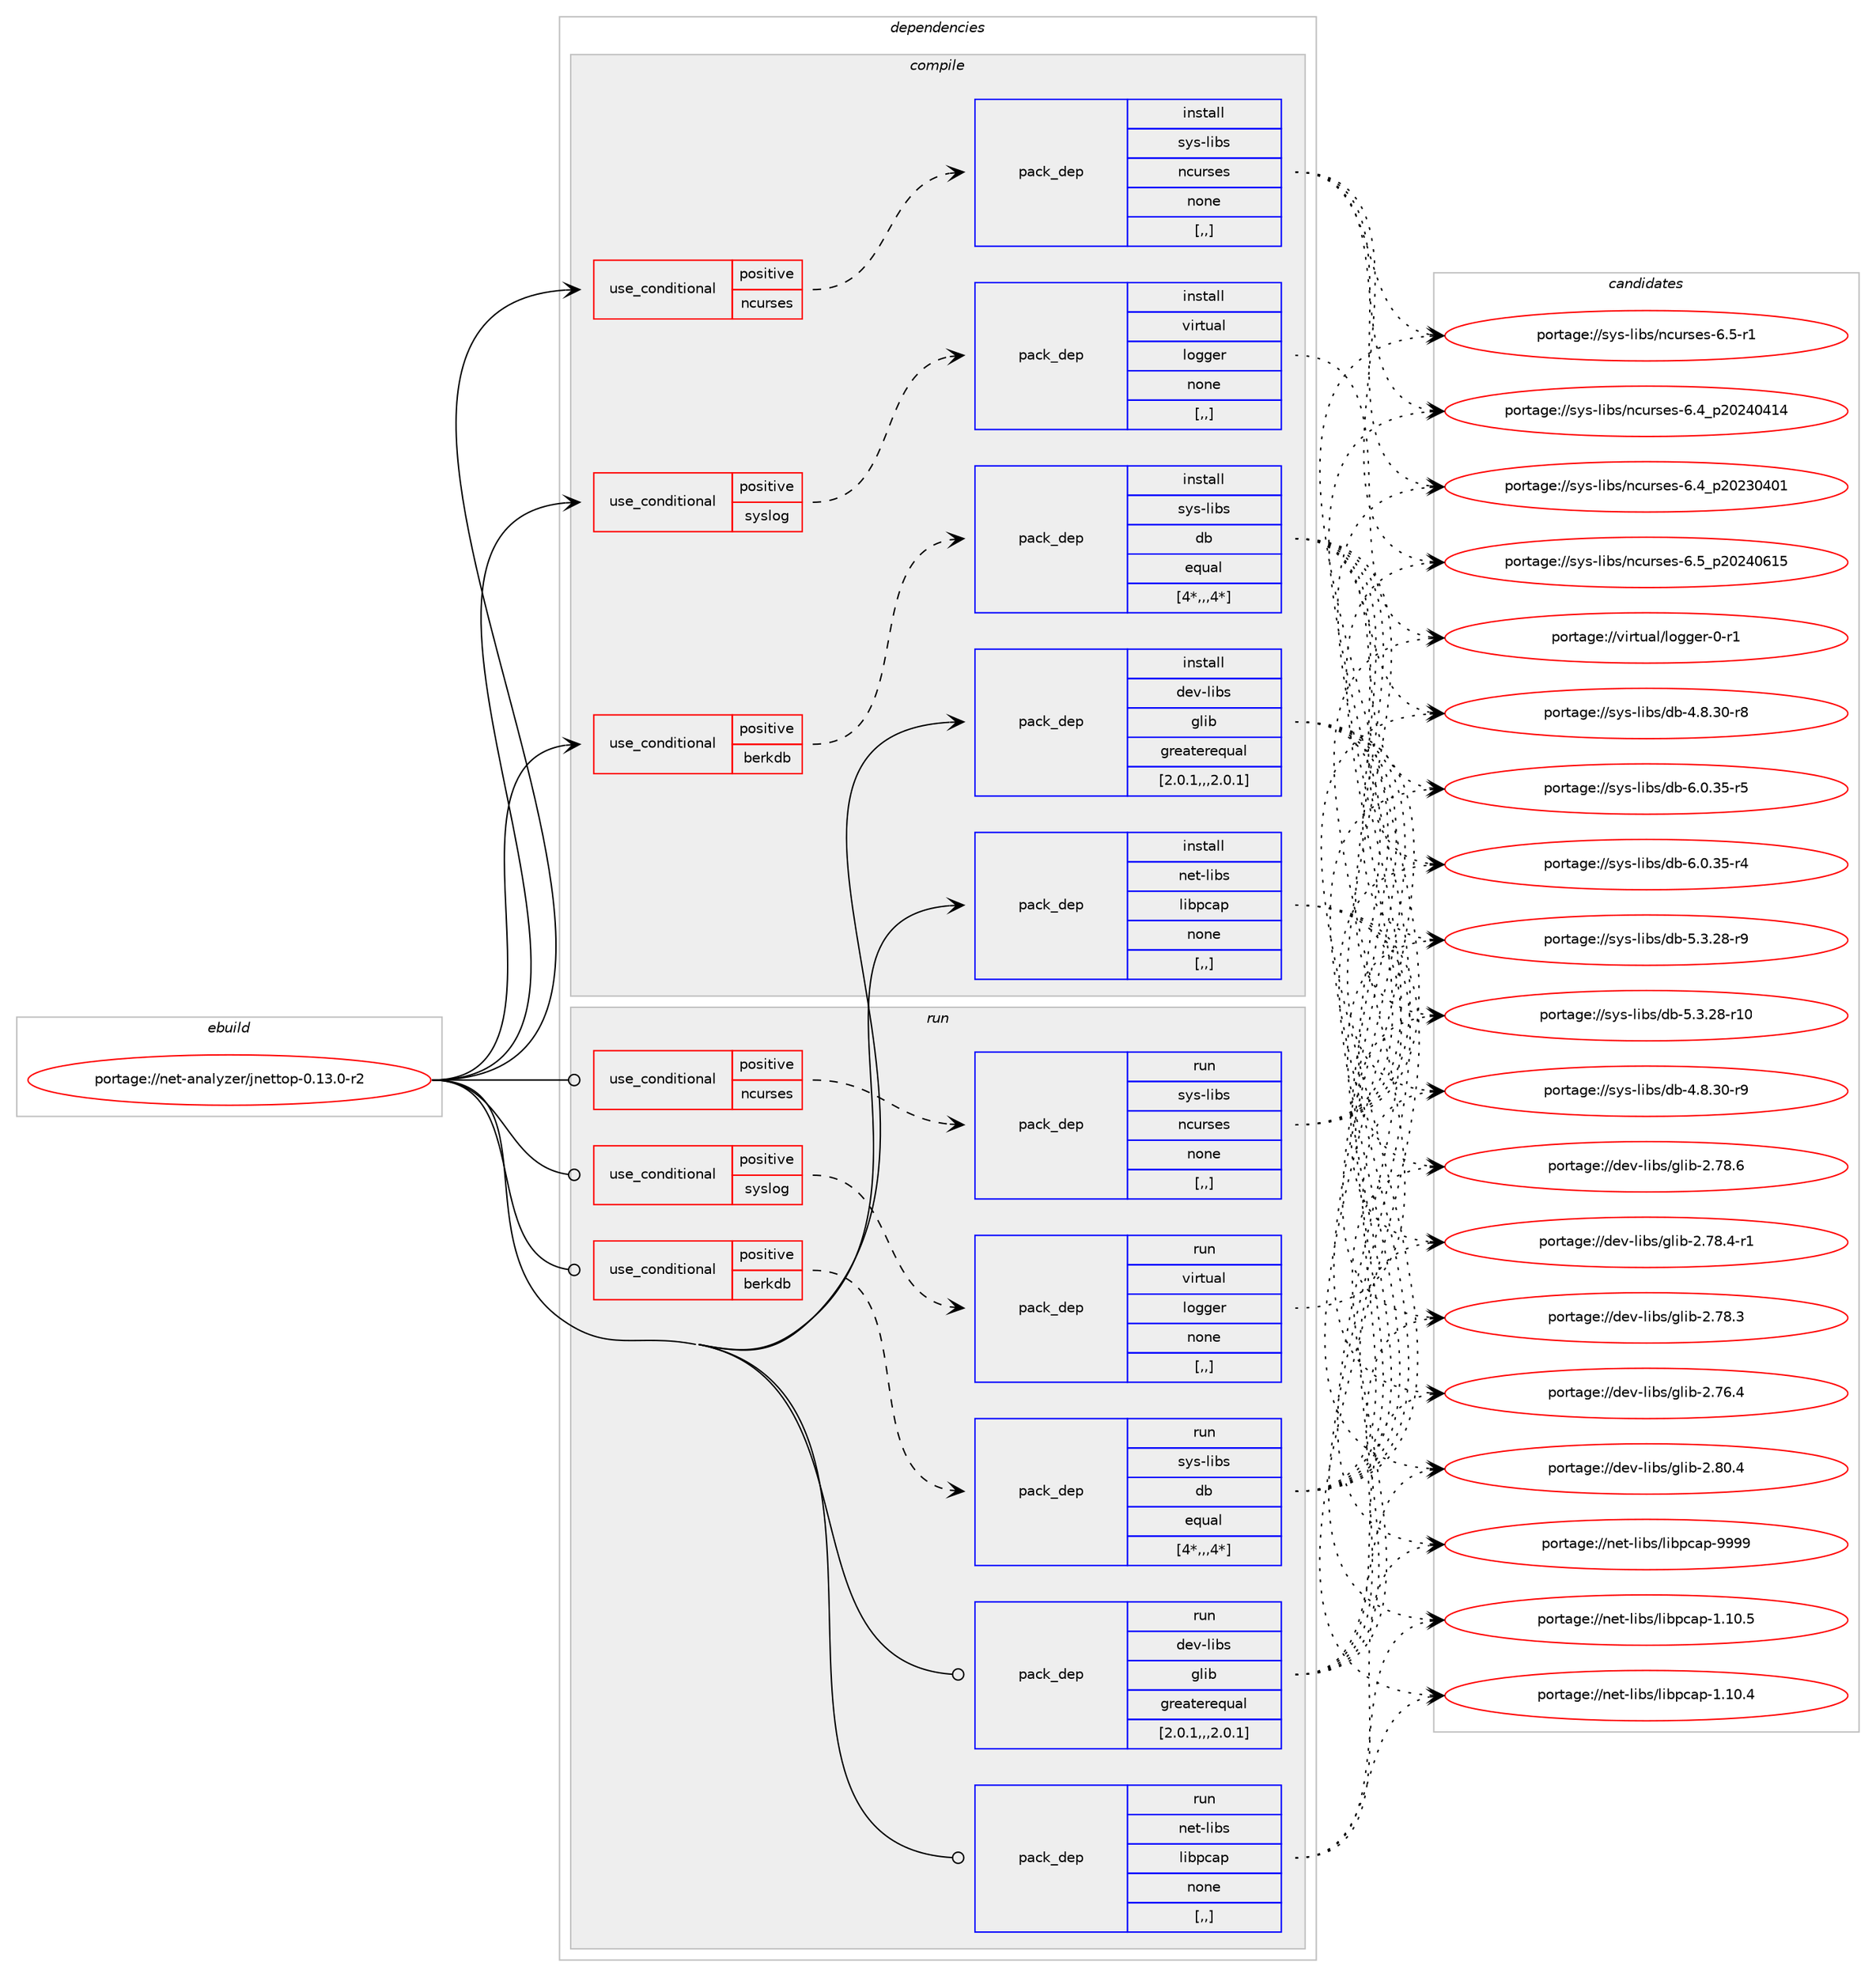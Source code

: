 digraph prolog {

# *************
# Graph options
# *************

newrank=true;
concentrate=true;
compound=true;
graph [rankdir=LR,fontname=Helvetica,fontsize=10,ranksep=1.5];#, ranksep=2.5, nodesep=0.2];
edge  [arrowhead=vee];
node  [fontname=Helvetica,fontsize=10];

# **********
# The ebuild
# **********

subgraph cluster_leftcol {
color=gray;
label=<<i>ebuild</i>>;
id [label="portage://net-analyzer/jnettop-0.13.0-r2", color=red, width=4, href="../net-analyzer/jnettop-0.13.0-r2.svg"];
}

# ****************
# The dependencies
# ****************

subgraph cluster_midcol {
color=gray;
label=<<i>dependencies</i>>;
subgraph cluster_compile {
fillcolor="#eeeeee";
style=filled;
label=<<i>compile</i>>;
subgraph cond221198 {
dependency849444 [label=<<TABLE BORDER="0" CELLBORDER="1" CELLSPACING="0" CELLPADDING="4"><TR><TD ROWSPAN="3" CELLPADDING="10">use_conditional</TD></TR><TR><TD>positive</TD></TR><TR><TD>berkdb</TD></TR></TABLE>>, shape=none, color=red];
subgraph pack621934 {
dependency849445 [label=<<TABLE BORDER="0" CELLBORDER="1" CELLSPACING="0" CELLPADDING="4" WIDTH="220"><TR><TD ROWSPAN="6" CELLPADDING="30">pack_dep</TD></TR><TR><TD WIDTH="110">install</TD></TR><TR><TD>sys-libs</TD></TR><TR><TD>db</TD></TR><TR><TD>equal</TD></TR><TR><TD>[4*,,,4*]</TD></TR></TABLE>>, shape=none, color=blue];
}
dependency849444:e -> dependency849445:w [weight=20,style="dashed",arrowhead="vee"];
}
id:e -> dependency849444:w [weight=20,style="solid",arrowhead="vee"];
subgraph cond221199 {
dependency849446 [label=<<TABLE BORDER="0" CELLBORDER="1" CELLSPACING="0" CELLPADDING="4"><TR><TD ROWSPAN="3" CELLPADDING="10">use_conditional</TD></TR><TR><TD>positive</TD></TR><TR><TD>ncurses</TD></TR></TABLE>>, shape=none, color=red];
subgraph pack621935 {
dependency849447 [label=<<TABLE BORDER="0" CELLBORDER="1" CELLSPACING="0" CELLPADDING="4" WIDTH="220"><TR><TD ROWSPAN="6" CELLPADDING="30">pack_dep</TD></TR><TR><TD WIDTH="110">install</TD></TR><TR><TD>sys-libs</TD></TR><TR><TD>ncurses</TD></TR><TR><TD>none</TD></TR><TR><TD>[,,]</TD></TR></TABLE>>, shape=none, color=blue];
}
dependency849446:e -> dependency849447:w [weight=20,style="dashed",arrowhead="vee"];
}
id:e -> dependency849446:w [weight=20,style="solid",arrowhead="vee"];
subgraph cond221200 {
dependency849448 [label=<<TABLE BORDER="0" CELLBORDER="1" CELLSPACING="0" CELLPADDING="4"><TR><TD ROWSPAN="3" CELLPADDING="10">use_conditional</TD></TR><TR><TD>positive</TD></TR><TR><TD>syslog</TD></TR></TABLE>>, shape=none, color=red];
subgraph pack621936 {
dependency849449 [label=<<TABLE BORDER="0" CELLBORDER="1" CELLSPACING="0" CELLPADDING="4" WIDTH="220"><TR><TD ROWSPAN="6" CELLPADDING="30">pack_dep</TD></TR><TR><TD WIDTH="110">install</TD></TR><TR><TD>virtual</TD></TR><TR><TD>logger</TD></TR><TR><TD>none</TD></TR><TR><TD>[,,]</TD></TR></TABLE>>, shape=none, color=blue];
}
dependency849448:e -> dependency849449:w [weight=20,style="dashed",arrowhead="vee"];
}
id:e -> dependency849448:w [weight=20,style="solid",arrowhead="vee"];
subgraph pack621937 {
dependency849450 [label=<<TABLE BORDER="0" CELLBORDER="1" CELLSPACING="0" CELLPADDING="4" WIDTH="220"><TR><TD ROWSPAN="6" CELLPADDING="30">pack_dep</TD></TR><TR><TD WIDTH="110">install</TD></TR><TR><TD>dev-libs</TD></TR><TR><TD>glib</TD></TR><TR><TD>greaterequal</TD></TR><TR><TD>[2.0.1,,,2.0.1]</TD></TR></TABLE>>, shape=none, color=blue];
}
id:e -> dependency849450:w [weight=20,style="solid",arrowhead="vee"];
subgraph pack621938 {
dependency849451 [label=<<TABLE BORDER="0" CELLBORDER="1" CELLSPACING="0" CELLPADDING="4" WIDTH="220"><TR><TD ROWSPAN="6" CELLPADDING="30">pack_dep</TD></TR><TR><TD WIDTH="110">install</TD></TR><TR><TD>net-libs</TD></TR><TR><TD>libpcap</TD></TR><TR><TD>none</TD></TR><TR><TD>[,,]</TD></TR></TABLE>>, shape=none, color=blue];
}
id:e -> dependency849451:w [weight=20,style="solid",arrowhead="vee"];
}
subgraph cluster_compileandrun {
fillcolor="#eeeeee";
style=filled;
label=<<i>compile and run</i>>;
}
subgraph cluster_run {
fillcolor="#eeeeee";
style=filled;
label=<<i>run</i>>;
subgraph cond221201 {
dependency849452 [label=<<TABLE BORDER="0" CELLBORDER="1" CELLSPACING="0" CELLPADDING="4"><TR><TD ROWSPAN="3" CELLPADDING="10">use_conditional</TD></TR><TR><TD>positive</TD></TR><TR><TD>berkdb</TD></TR></TABLE>>, shape=none, color=red];
subgraph pack621939 {
dependency849453 [label=<<TABLE BORDER="0" CELLBORDER="1" CELLSPACING="0" CELLPADDING="4" WIDTH="220"><TR><TD ROWSPAN="6" CELLPADDING="30">pack_dep</TD></TR><TR><TD WIDTH="110">run</TD></TR><TR><TD>sys-libs</TD></TR><TR><TD>db</TD></TR><TR><TD>equal</TD></TR><TR><TD>[4*,,,4*]</TD></TR></TABLE>>, shape=none, color=blue];
}
dependency849452:e -> dependency849453:w [weight=20,style="dashed",arrowhead="vee"];
}
id:e -> dependency849452:w [weight=20,style="solid",arrowhead="odot"];
subgraph cond221202 {
dependency849454 [label=<<TABLE BORDER="0" CELLBORDER="1" CELLSPACING="0" CELLPADDING="4"><TR><TD ROWSPAN="3" CELLPADDING="10">use_conditional</TD></TR><TR><TD>positive</TD></TR><TR><TD>ncurses</TD></TR></TABLE>>, shape=none, color=red];
subgraph pack621940 {
dependency849455 [label=<<TABLE BORDER="0" CELLBORDER="1" CELLSPACING="0" CELLPADDING="4" WIDTH="220"><TR><TD ROWSPAN="6" CELLPADDING="30">pack_dep</TD></TR><TR><TD WIDTH="110">run</TD></TR><TR><TD>sys-libs</TD></TR><TR><TD>ncurses</TD></TR><TR><TD>none</TD></TR><TR><TD>[,,]</TD></TR></TABLE>>, shape=none, color=blue];
}
dependency849454:e -> dependency849455:w [weight=20,style="dashed",arrowhead="vee"];
}
id:e -> dependency849454:w [weight=20,style="solid",arrowhead="odot"];
subgraph cond221203 {
dependency849456 [label=<<TABLE BORDER="0" CELLBORDER="1" CELLSPACING="0" CELLPADDING="4"><TR><TD ROWSPAN="3" CELLPADDING="10">use_conditional</TD></TR><TR><TD>positive</TD></TR><TR><TD>syslog</TD></TR></TABLE>>, shape=none, color=red];
subgraph pack621941 {
dependency849457 [label=<<TABLE BORDER="0" CELLBORDER="1" CELLSPACING="0" CELLPADDING="4" WIDTH="220"><TR><TD ROWSPAN="6" CELLPADDING="30">pack_dep</TD></TR><TR><TD WIDTH="110">run</TD></TR><TR><TD>virtual</TD></TR><TR><TD>logger</TD></TR><TR><TD>none</TD></TR><TR><TD>[,,]</TD></TR></TABLE>>, shape=none, color=blue];
}
dependency849456:e -> dependency849457:w [weight=20,style="dashed",arrowhead="vee"];
}
id:e -> dependency849456:w [weight=20,style="solid",arrowhead="odot"];
subgraph pack621942 {
dependency849458 [label=<<TABLE BORDER="0" CELLBORDER="1" CELLSPACING="0" CELLPADDING="4" WIDTH="220"><TR><TD ROWSPAN="6" CELLPADDING="30">pack_dep</TD></TR><TR><TD WIDTH="110">run</TD></TR><TR><TD>dev-libs</TD></TR><TR><TD>glib</TD></TR><TR><TD>greaterequal</TD></TR><TR><TD>[2.0.1,,,2.0.1]</TD></TR></TABLE>>, shape=none, color=blue];
}
id:e -> dependency849458:w [weight=20,style="solid",arrowhead="odot"];
subgraph pack621943 {
dependency849459 [label=<<TABLE BORDER="0" CELLBORDER="1" CELLSPACING="0" CELLPADDING="4" WIDTH="220"><TR><TD ROWSPAN="6" CELLPADDING="30">pack_dep</TD></TR><TR><TD WIDTH="110">run</TD></TR><TR><TD>net-libs</TD></TR><TR><TD>libpcap</TD></TR><TR><TD>none</TD></TR><TR><TD>[,,]</TD></TR></TABLE>>, shape=none, color=blue];
}
id:e -> dependency849459:w [weight=20,style="solid",arrowhead="odot"];
}
}

# **************
# The candidates
# **************

subgraph cluster_choices {
rank=same;
color=gray;
label=<<i>candidates</i>>;

subgraph choice621934 {
color=black;
nodesep=1;
choice11512111545108105981154710098455446484651534511453 [label="portage://sys-libs/db-6.0.35-r5", color=red, width=4,href="../sys-libs/db-6.0.35-r5.svg"];
choice11512111545108105981154710098455446484651534511452 [label="portage://sys-libs/db-6.0.35-r4", color=red, width=4,href="../sys-libs/db-6.0.35-r4.svg"];
choice11512111545108105981154710098455346514650564511457 [label="portage://sys-libs/db-5.3.28-r9", color=red, width=4,href="../sys-libs/db-5.3.28-r9.svg"];
choice1151211154510810598115471009845534651465056451144948 [label="portage://sys-libs/db-5.3.28-r10", color=red, width=4,href="../sys-libs/db-5.3.28-r10.svg"];
choice11512111545108105981154710098455246564651484511457 [label="portage://sys-libs/db-4.8.30-r9", color=red, width=4,href="../sys-libs/db-4.8.30-r9.svg"];
choice11512111545108105981154710098455246564651484511456 [label="portage://sys-libs/db-4.8.30-r8", color=red, width=4,href="../sys-libs/db-4.8.30-r8.svg"];
dependency849445:e -> choice11512111545108105981154710098455446484651534511453:w [style=dotted,weight="100"];
dependency849445:e -> choice11512111545108105981154710098455446484651534511452:w [style=dotted,weight="100"];
dependency849445:e -> choice11512111545108105981154710098455346514650564511457:w [style=dotted,weight="100"];
dependency849445:e -> choice1151211154510810598115471009845534651465056451144948:w [style=dotted,weight="100"];
dependency849445:e -> choice11512111545108105981154710098455246564651484511457:w [style=dotted,weight="100"];
dependency849445:e -> choice11512111545108105981154710098455246564651484511456:w [style=dotted,weight="100"];
}
subgraph choice621935 {
color=black;
nodesep=1;
choice1151211154510810598115471109911711411510111545544653951125048505248544953 [label="portage://sys-libs/ncurses-6.5_p20240615", color=red, width=4,href="../sys-libs/ncurses-6.5_p20240615.svg"];
choice11512111545108105981154711099117114115101115455446534511449 [label="portage://sys-libs/ncurses-6.5-r1", color=red, width=4,href="../sys-libs/ncurses-6.5-r1.svg"];
choice1151211154510810598115471109911711411510111545544652951125048505248524952 [label="portage://sys-libs/ncurses-6.4_p20240414", color=red, width=4,href="../sys-libs/ncurses-6.4_p20240414.svg"];
choice1151211154510810598115471109911711411510111545544652951125048505148524849 [label="portage://sys-libs/ncurses-6.4_p20230401", color=red, width=4,href="../sys-libs/ncurses-6.4_p20230401.svg"];
dependency849447:e -> choice1151211154510810598115471109911711411510111545544653951125048505248544953:w [style=dotted,weight="100"];
dependency849447:e -> choice11512111545108105981154711099117114115101115455446534511449:w [style=dotted,weight="100"];
dependency849447:e -> choice1151211154510810598115471109911711411510111545544652951125048505248524952:w [style=dotted,weight="100"];
dependency849447:e -> choice1151211154510810598115471109911711411510111545544652951125048505148524849:w [style=dotted,weight="100"];
}
subgraph choice621936 {
color=black;
nodesep=1;
choice118105114116117971084710811110310310111445484511449 [label="portage://virtual/logger-0-r1", color=red, width=4,href="../virtual/logger-0-r1.svg"];
dependency849449:e -> choice118105114116117971084710811110310310111445484511449:w [style=dotted,weight="100"];
}
subgraph choice621937 {
color=black;
nodesep=1;
choice1001011184510810598115471031081059845504656484652 [label="portage://dev-libs/glib-2.80.4", color=red, width=4,href="../dev-libs/glib-2.80.4.svg"];
choice1001011184510810598115471031081059845504655564654 [label="portage://dev-libs/glib-2.78.6", color=red, width=4,href="../dev-libs/glib-2.78.6.svg"];
choice10010111845108105981154710310810598455046555646524511449 [label="portage://dev-libs/glib-2.78.4-r1", color=red, width=4,href="../dev-libs/glib-2.78.4-r1.svg"];
choice1001011184510810598115471031081059845504655564651 [label="portage://dev-libs/glib-2.78.3", color=red, width=4,href="../dev-libs/glib-2.78.3.svg"];
choice1001011184510810598115471031081059845504655544652 [label="portage://dev-libs/glib-2.76.4", color=red, width=4,href="../dev-libs/glib-2.76.4.svg"];
dependency849450:e -> choice1001011184510810598115471031081059845504656484652:w [style=dotted,weight="100"];
dependency849450:e -> choice1001011184510810598115471031081059845504655564654:w [style=dotted,weight="100"];
dependency849450:e -> choice10010111845108105981154710310810598455046555646524511449:w [style=dotted,weight="100"];
dependency849450:e -> choice1001011184510810598115471031081059845504655564651:w [style=dotted,weight="100"];
dependency849450:e -> choice1001011184510810598115471031081059845504655544652:w [style=dotted,weight="100"];
}
subgraph choice621938 {
color=black;
nodesep=1;
choice1101011164510810598115471081059811299971124557575757 [label="portage://net-libs/libpcap-9999", color=red, width=4,href="../net-libs/libpcap-9999.svg"];
choice11010111645108105981154710810598112999711245494649484653 [label="portage://net-libs/libpcap-1.10.5", color=red, width=4,href="../net-libs/libpcap-1.10.5.svg"];
choice11010111645108105981154710810598112999711245494649484652 [label="portage://net-libs/libpcap-1.10.4", color=red, width=4,href="../net-libs/libpcap-1.10.4.svg"];
dependency849451:e -> choice1101011164510810598115471081059811299971124557575757:w [style=dotted,weight="100"];
dependency849451:e -> choice11010111645108105981154710810598112999711245494649484653:w [style=dotted,weight="100"];
dependency849451:e -> choice11010111645108105981154710810598112999711245494649484652:w [style=dotted,weight="100"];
}
subgraph choice621939 {
color=black;
nodesep=1;
choice11512111545108105981154710098455446484651534511453 [label="portage://sys-libs/db-6.0.35-r5", color=red, width=4,href="../sys-libs/db-6.0.35-r5.svg"];
choice11512111545108105981154710098455446484651534511452 [label="portage://sys-libs/db-6.0.35-r4", color=red, width=4,href="../sys-libs/db-6.0.35-r4.svg"];
choice11512111545108105981154710098455346514650564511457 [label="portage://sys-libs/db-5.3.28-r9", color=red, width=4,href="../sys-libs/db-5.3.28-r9.svg"];
choice1151211154510810598115471009845534651465056451144948 [label="portage://sys-libs/db-5.3.28-r10", color=red, width=4,href="../sys-libs/db-5.3.28-r10.svg"];
choice11512111545108105981154710098455246564651484511457 [label="portage://sys-libs/db-4.8.30-r9", color=red, width=4,href="../sys-libs/db-4.8.30-r9.svg"];
choice11512111545108105981154710098455246564651484511456 [label="portage://sys-libs/db-4.8.30-r8", color=red, width=4,href="../sys-libs/db-4.8.30-r8.svg"];
dependency849453:e -> choice11512111545108105981154710098455446484651534511453:w [style=dotted,weight="100"];
dependency849453:e -> choice11512111545108105981154710098455446484651534511452:w [style=dotted,weight="100"];
dependency849453:e -> choice11512111545108105981154710098455346514650564511457:w [style=dotted,weight="100"];
dependency849453:e -> choice1151211154510810598115471009845534651465056451144948:w [style=dotted,weight="100"];
dependency849453:e -> choice11512111545108105981154710098455246564651484511457:w [style=dotted,weight="100"];
dependency849453:e -> choice11512111545108105981154710098455246564651484511456:w [style=dotted,weight="100"];
}
subgraph choice621940 {
color=black;
nodesep=1;
choice1151211154510810598115471109911711411510111545544653951125048505248544953 [label="portage://sys-libs/ncurses-6.5_p20240615", color=red, width=4,href="../sys-libs/ncurses-6.5_p20240615.svg"];
choice11512111545108105981154711099117114115101115455446534511449 [label="portage://sys-libs/ncurses-6.5-r1", color=red, width=4,href="../sys-libs/ncurses-6.5-r1.svg"];
choice1151211154510810598115471109911711411510111545544652951125048505248524952 [label="portage://sys-libs/ncurses-6.4_p20240414", color=red, width=4,href="../sys-libs/ncurses-6.4_p20240414.svg"];
choice1151211154510810598115471109911711411510111545544652951125048505148524849 [label="portage://sys-libs/ncurses-6.4_p20230401", color=red, width=4,href="../sys-libs/ncurses-6.4_p20230401.svg"];
dependency849455:e -> choice1151211154510810598115471109911711411510111545544653951125048505248544953:w [style=dotted,weight="100"];
dependency849455:e -> choice11512111545108105981154711099117114115101115455446534511449:w [style=dotted,weight="100"];
dependency849455:e -> choice1151211154510810598115471109911711411510111545544652951125048505248524952:w [style=dotted,weight="100"];
dependency849455:e -> choice1151211154510810598115471109911711411510111545544652951125048505148524849:w [style=dotted,weight="100"];
}
subgraph choice621941 {
color=black;
nodesep=1;
choice118105114116117971084710811110310310111445484511449 [label="portage://virtual/logger-0-r1", color=red, width=4,href="../virtual/logger-0-r1.svg"];
dependency849457:e -> choice118105114116117971084710811110310310111445484511449:w [style=dotted,weight="100"];
}
subgraph choice621942 {
color=black;
nodesep=1;
choice1001011184510810598115471031081059845504656484652 [label="portage://dev-libs/glib-2.80.4", color=red, width=4,href="../dev-libs/glib-2.80.4.svg"];
choice1001011184510810598115471031081059845504655564654 [label="portage://dev-libs/glib-2.78.6", color=red, width=4,href="../dev-libs/glib-2.78.6.svg"];
choice10010111845108105981154710310810598455046555646524511449 [label="portage://dev-libs/glib-2.78.4-r1", color=red, width=4,href="../dev-libs/glib-2.78.4-r1.svg"];
choice1001011184510810598115471031081059845504655564651 [label="portage://dev-libs/glib-2.78.3", color=red, width=4,href="../dev-libs/glib-2.78.3.svg"];
choice1001011184510810598115471031081059845504655544652 [label="portage://dev-libs/glib-2.76.4", color=red, width=4,href="../dev-libs/glib-2.76.4.svg"];
dependency849458:e -> choice1001011184510810598115471031081059845504656484652:w [style=dotted,weight="100"];
dependency849458:e -> choice1001011184510810598115471031081059845504655564654:w [style=dotted,weight="100"];
dependency849458:e -> choice10010111845108105981154710310810598455046555646524511449:w [style=dotted,weight="100"];
dependency849458:e -> choice1001011184510810598115471031081059845504655564651:w [style=dotted,weight="100"];
dependency849458:e -> choice1001011184510810598115471031081059845504655544652:w [style=dotted,weight="100"];
}
subgraph choice621943 {
color=black;
nodesep=1;
choice1101011164510810598115471081059811299971124557575757 [label="portage://net-libs/libpcap-9999", color=red, width=4,href="../net-libs/libpcap-9999.svg"];
choice11010111645108105981154710810598112999711245494649484653 [label="portage://net-libs/libpcap-1.10.5", color=red, width=4,href="../net-libs/libpcap-1.10.5.svg"];
choice11010111645108105981154710810598112999711245494649484652 [label="portage://net-libs/libpcap-1.10.4", color=red, width=4,href="../net-libs/libpcap-1.10.4.svg"];
dependency849459:e -> choice1101011164510810598115471081059811299971124557575757:w [style=dotted,weight="100"];
dependency849459:e -> choice11010111645108105981154710810598112999711245494649484653:w [style=dotted,weight="100"];
dependency849459:e -> choice11010111645108105981154710810598112999711245494649484652:w [style=dotted,weight="100"];
}
}

}

